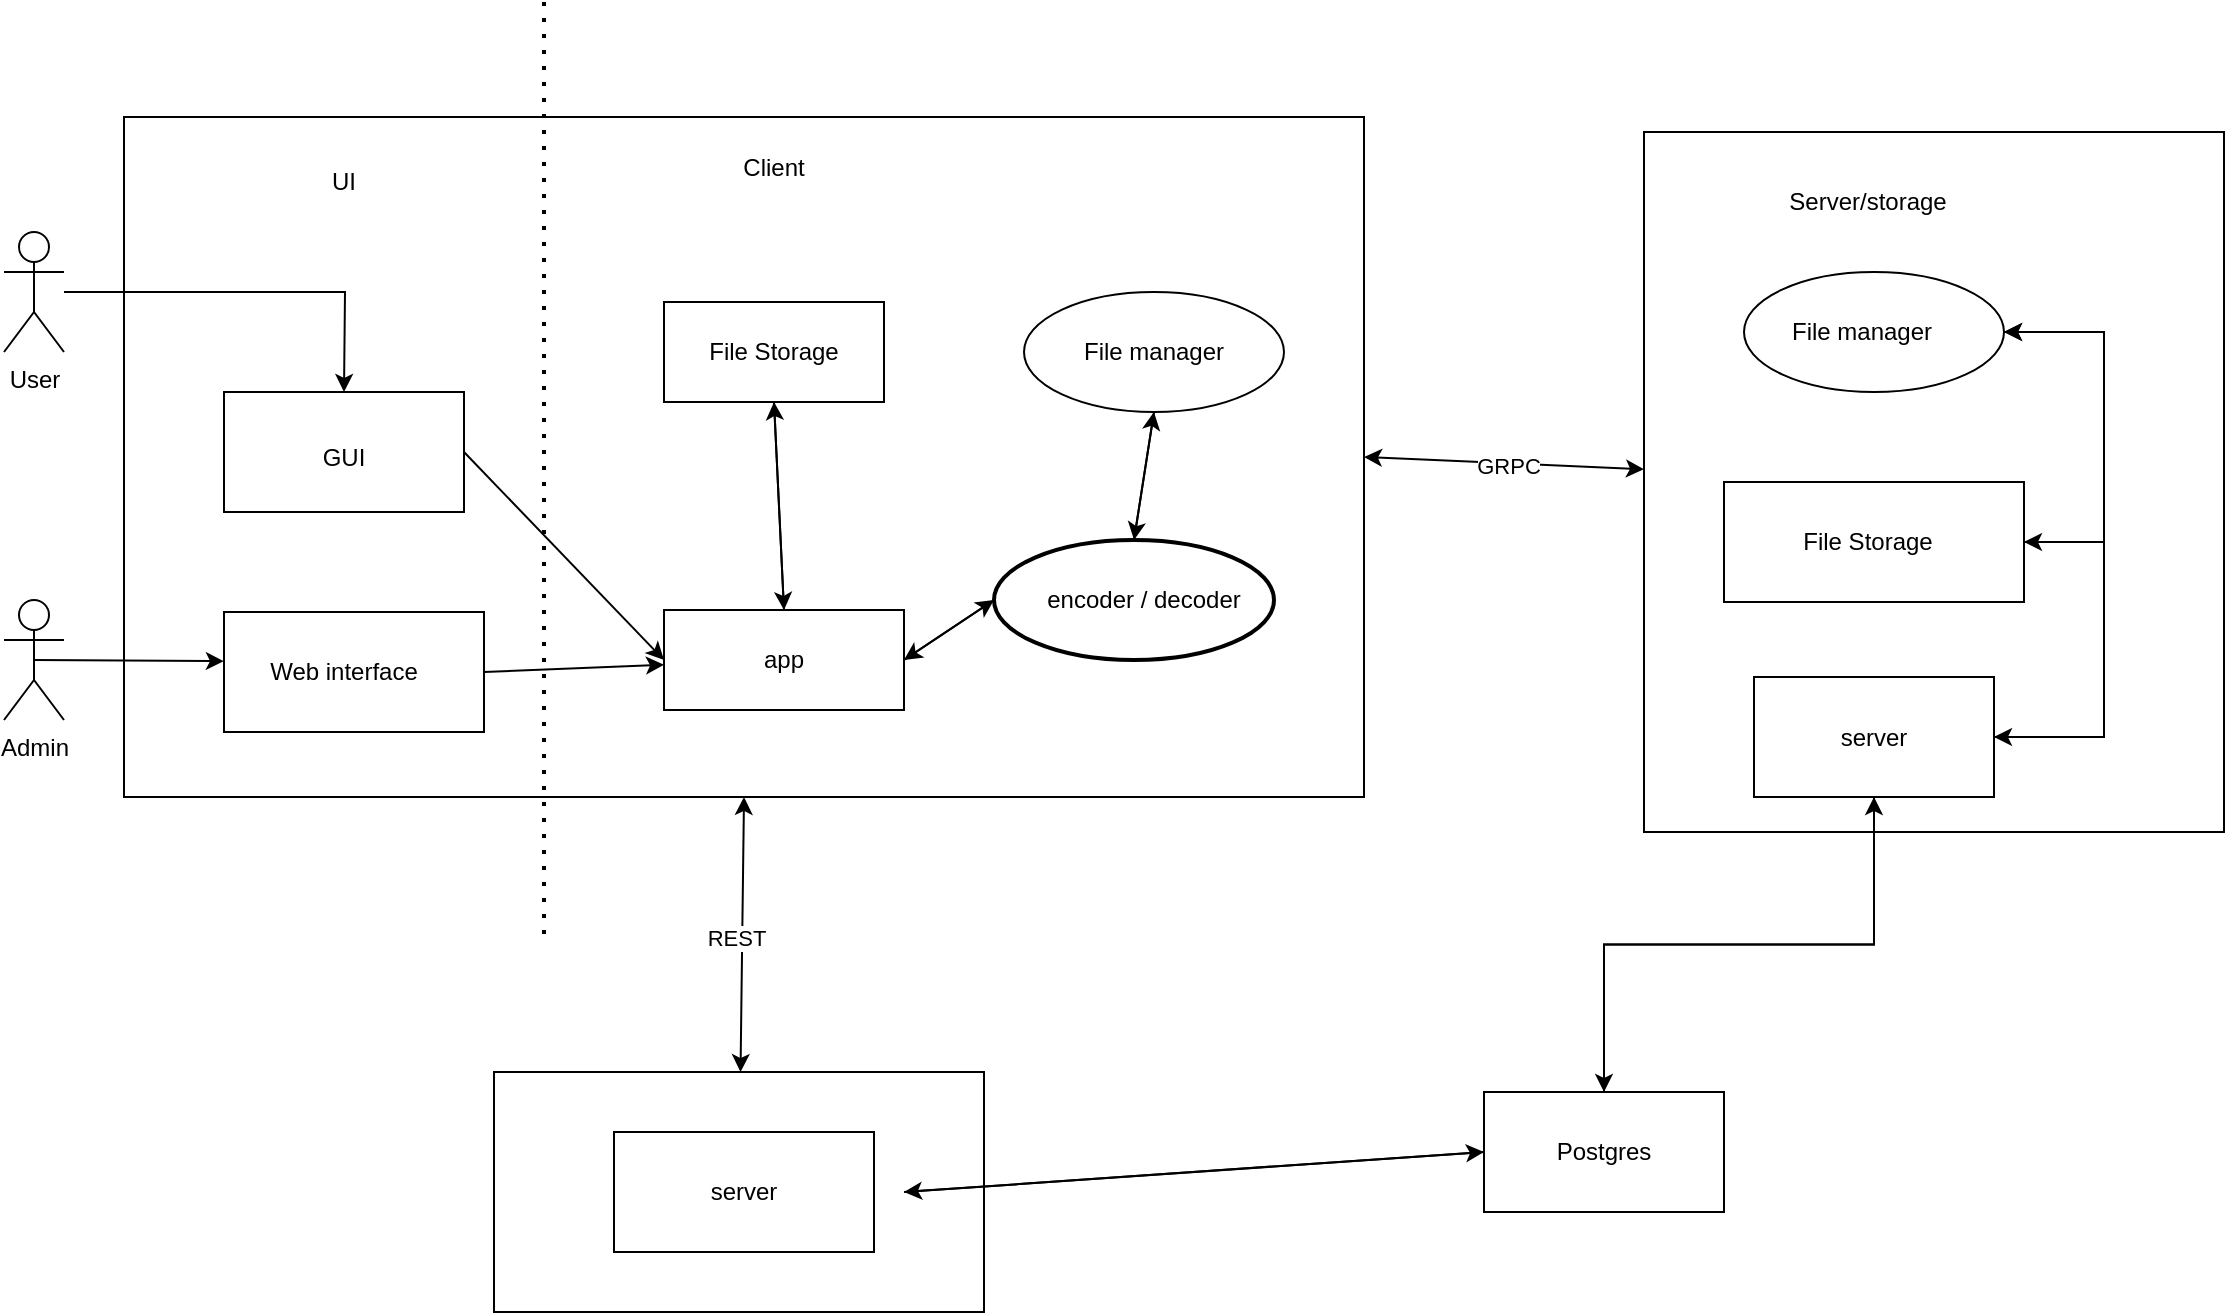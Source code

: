 <mxfile version="21.6.2" type="github">
  <diagram name="Страница 1" id="QG4lw_gwYli3VmN4gazu">
    <mxGraphModel dx="1687" dy="854" grid="0" gridSize="10" guides="1" tooltips="1" connect="1" arrows="1" fold="1" page="1" pageScale="1" pageWidth="1169" pageHeight="827" math="0" shadow="0">
      <root>
        <mxCell id="0" />
        <mxCell id="1" parent="0" />
        <mxCell id="WlWlzccpBVXDmkGFudgn-2" value="" style="rounded=0;whiteSpace=wrap;html=1;" vertex="1" parent="1">
          <mxGeometry x="80" y="142.5" width="620" height="340" as="geometry" />
        </mxCell>
        <mxCell id="WlWlzccpBVXDmkGFudgn-4" value="" style="rounded=0;whiteSpace=wrap;html=1;" vertex="1" parent="1">
          <mxGeometry x="840" y="150" width="290" height="350" as="geometry" />
        </mxCell>
        <mxCell id="WlWlzccpBVXDmkGFudgn-5" value="" style="rounded=0;whiteSpace=wrap;html=1;" vertex="1" parent="1">
          <mxGeometry x="265" y="620" width="245" height="120" as="geometry" />
        </mxCell>
        <mxCell id="WlWlzccpBVXDmkGFudgn-82" style="edgeStyle=none;rounded=0;orthogonalLoop=1;jettySize=auto;html=1;exitX=1;exitY=0.5;exitDx=0;exitDy=0;entryX=0;entryY=0.5;entryDx=0;entryDy=0;entryPerimeter=0;" edge="1" parent="1" source="WlWlzccpBVXDmkGFudgn-7" target="WlWlzccpBVXDmkGFudgn-11">
          <mxGeometry relative="1" as="geometry" />
        </mxCell>
        <mxCell id="WlWlzccpBVXDmkGFudgn-94" style="edgeStyle=none;rounded=0;orthogonalLoop=1;jettySize=auto;html=1;exitX=0.5;exitY=0;exitDx=0;exitDy=0;entryX=0.5;entryY=1;entryDx=0;entryDy=0;" edge="1" parent="1" source="WlWlzccpBVXDmkGFudgn-7" target="WlWlzccpBVXDmkGFudgn-8">
          <mxGeometry relative="1" as="geometry" />
        </mxCell>
        <mxCell id="WlWlzccpBVXDmkGFudgn-7" value="app" style="html=1;whiteSpace=wrap;" vertex="1" parent="1">
          <mxGeometry x="350" y="389" width="120" height="50" as="geometry" />
        </mxCell>
        <mxCell id="WlWlzccpBVXDmkGFudgn-95" style="edgeStyle=none;rounded=0;orthogonalLoop=1;jettySize=auto;html=1;exitX=0.5;exitY=1;exitDx=0;exitDy=0;entryX=0.5;entryY=0;entryDx=0;entryDy=0;" edge="1" parent="1" source="WlWlzccpBVXDmkGFudgn-8" target="WlWlzccpBVXDmkGFudgn-7">
          <mxGeometry relative="1" as="geometry" />
        </mxCell>
        <mxCell id="WlWlzccpBVXDmkGFudgn-8" value="&lt;div&gt;File Storage&lt;/div&gt;" style="html=1;whiteSpace=wrap;" vertex="1" parent="1">
          <mxGeometry x="350" y="235" width="110" height="50" as="geometry" />
        </mxCell>
        <mxCell id="WlWlzccpBVXDmkGFudgn-83" style="edgeStyle=none;rounded=0;orthogonalLoop=1;jettySize=auto;html=1;exitX=0;exitY=0.5;exitDx=0;exitDy=0;exitPerimeter=0;entryX=1;entryY=0.5;entryDx=0;entryDy=0;" edge="1" parent="1" source="WlWlzccpBVXDmkGFudgn-11" target="WlWlzccpBVXDmkGFudgn-7">
          <mxGeometry relative="1" as="geometry" />
        </mxCell>
        <mxCell id="WlWlzccpBVXDmkGFudgn-93" style="edgeStyle=none;rounded=0;orthogonalLoop=1;jettySize=auto;html=1;exitX=0.5;exitY=0;exitDx=0;exitDy=0;exitPerimeter=0;entryX=0.5;entryY=1;entryDx=0;entryDy=0;" edge="1" parent="1" source="WlWlzccpBVXDmkGFudgn-11" target="WlWlzccpBVXDmkGFudgn-36">
          <mxGeometry relative="1" as="geometry" />
        </mxCell>
        <mxCell id="WlWlzccpBVXDmkGFudgn-11" value="" style="strokeWidth=2;html=1;shape=mxgraph.flowchart.start_1;whiteSpace=wrap;" vertex="1" parent="1">
          <mxGeometry x="515" y="354" width="140" height="60" as="geometry" />
        </mxCell>
        <mxCell id="WlWlzccpBVXDmkGFudgn-100" style="edgeStyle=orthogonalEdgeStyle;rounded=0;orthogonalLoop=1;jettySize=auto;html=1;exitX=1;exitY=0.5;exitDx=0;exitDy=0;entryX=1;entryY=0.5;entryDx=0;entryDy=0;" edge="1" parent="1" source="WlWlzccpBVXDmkGFudgn-13" target="WlWlzccpBVXDmkGFudgn-26">
          <mxGeometry relative="1" as="geometry">
            <Array as="points">
              <mxPoint x="1070" y="355" />
              <mxPoint x="1070" y="250" />
            </Array>
          </mxGeometry>
        </mxCell>
        <mxCell id="WlWlzccpBVXDmkGFudgn-13" value="" style="rounded=0;whiteSpace=wrap;html=1;" vertex="1" parent="1">
          <mxGeometry x="880" y="325" width="150" height="60" as="geometry" />
        </mxCell>
        <mxCell id="WlWlzccpBVXDmkGFudgn-16" value="" style="rounded=0;whiteSpace=wrap;html=1;" vertex="1" parent="1">
          <mxGeometry x="325" y="650" width="130" height="60" as="geometry" />
        </mxCell>
        <mxCell id="WlWlzccpBVXDmkGFudgn-18" value="" style="endArrow=none;dashed=1;html=1;dashPattern=1 3;strokeWidth=2;rounded=0;" edge="1" parent="1">
          <mxGeometry width="50" height="50" relative="1" as="geometry">
            <mxPoint x="290" y="85" as="sourcePoint" />
            <mxPoint x="290" y="555" as="targetPoint" />
          </mxGeometry>
        </mxCell>
        <mxCell id="WlWlzccpBVXDmkGFudgn-34" value="encoder / decoder" style="text;html=1;strokeColor=none;fillColor=none;align=center;verticalAlign=middle;whiteSpace=wrap;rounded=0;" vertex="1" parent="1">
          <mxGeometry x="540" y="369" width="100" height="30" as="geometry" />
        </mxCell>
        <mxCell id="WlWlzccpBVXDmkGFudgn-35" value="" style="group" vertex="1" connectable="0" parent="1">
          <mxGeometry x="530" y="230" width="130" height="60" as="geometry" />
        </mxCell>
        <mxCell id="WlWlzccpBVXDmkGFudgn-36" value="" style="ellipse;whiteSpace=wrap;html=1;" vertex="1" parent="WlWlzccpBVXDmkGFudgn-35">
          <mxGeometry width="130" height="60" as="geometry" />
        </mxCell>
        <mxCell id="WlWlzccpBVXDmkGFudgn-37" value="File manager" style="text;html=1;strokeColor=none;fillColor=none;align=center;verticalAlign=middle;whiteSpace=wrap;rounded=0;" vertex="1" parent="WlWlzccpBVXDmkGFudgn-35">
          <mxGeometry x="10.84" y="18.75" width="108.33" height="22.5" as="geometry" />
        </mxCell>
        <mxCell id="WlWlzccpBVXDmkGFudgn-38" value="Server/storage" style="text;html=1;strokeColor=none;fillColor=none;align=center;verticalAlign=middle;whiteSpace=wrap;rounded=0;" vertex="1" parent="1">
          <mxGeometry x="887.08" y="170" width="130" height="30" as="geometry" />
        </mxCell>
        <mxCell id="WlWlzccpBVXDmkGFudgn-39" value="server" style="text;html=1;strokeColor=none;fillColor=none;align=center;verticalAlign=middle;whiteSpace=wrap;rounded=0;" vertex="1" parent="1">
          <mxGeometry x="360" y="665" width="60" height="30" as="geometry" />
        </mxCell>
        <mxCell id="WlWlzccpBVXDmkGFudgn-41" value="&lt;div&gt;Client&lt;/div&gt;&lt;div&gt;&lt;br&gt;&lt;/div&gt;" style="text;html=1;strokeColor=none;fillColor=none;align=center;verticalAlign=middle;whiteSpace=wrap;rounded=0;" vertex="1" parent="1">
          <mxGeometry x="375" y="160" width="60" height="30" as="geometry" />
        </mxCell>
        <mxCell id="WlWlzccpBVXDmkGFudgn-49" value="UI" style="text;html=1;strokeColor=none;fillColor=none;align=center;verticalAlign=middle;whiteSpace=wrap;rounded=0;" vertex="1" parent="1">
          <mxGeometry x="160" y="160" width="60" height="30" as="geometry" />
        </mxCell>
        <mxCell id="WlWlzccpBVXDmkGFudgn-77" style="edgeStyle=none;rounded=0;orthogonalLoop=1;jettySize=auto;html=1;exitX=1;exitY=0.5;exitDx=0;exitDy=0;entryX=0;entryY=0.5;entryDx=0;entryDy=0;" edge="1" parent="1" source="WlWlzccpBVXDmkGFudgn-50" target="WlWlzccpBVXDmkGFudgn-7">
          <mxGeometry relative="1" as="geometry" />
        </mxCell>
        <mxCell id="WlWlzccpBVXDmkGFudgn-50" value="" style="rounded=0;whiteSpace=wrap;html=1;" vertex="1" parent="1">
          <mxGeometry x="130" y="280" width="120" height="60" as="geometry" />
        </mxCell>
        <mxCell id="WlWlzccpBVXDmkGFudgn-51" value="" style="rounded=0;whiteSpace=wrap;html=1;" vertex="1" parent="1">
          <mxGeometry x="130" y="390" width="130" height="60" as="geometry" />
        </mxCell>
        <mxCell id="WlWlzccpBVXDmkGFudgn-52" value="&lt;div&gt;GUI&lt;/div&gt;" style="text;html=1;strokeColor=none;fillColor=none;align=center;verticalAlign=middle;whiteSpace=wrap;rounded=0;" vertex="1" parent="1">
          <mxGeometry x="160" y="297.5" width="60" height="30" as="geometry" />
        </mxCell>
        <mxCell id="WlWlzccpBVXDmkGFudgn-76" style="edgeStyle=none;rounded=0;orthogonalLoop=1;jettySize=auto;html=1;exitX=1;exitY=0.5;exitDx=0;exitDy=0;" edge="1" parent="1" source="WlWlzccpBVXDmkGFudgn-53" target="WlWlzccpBVXDmkGFudgn-7">
          <mxGeometry relative="1" as="geometry" />
        </mxCell>
        <mxCell id="WlWlzccpBVXDmkGFudgn-53" value="Web interface" style="text;html=1;strokeColor=none;fillColor=none;align=center;verticalAlign=middle;whiteSpace=wrap;rounded=0;" vertex="1" parent="1">
          <mxGeometry x="120" y="405" width="140" height="30" as="geometry" />
        </mxCell>
        <mxCell id="WlWlzccpBVXDmkGFudgn-56" value="File Storage" style="text;html=1;strokeColor=none;fillColor=none;align=center;verticalAlign=middle;whiteSpace=wrap;rounded=0;" vertex="1" parent="1">
          <mxGeometry x="914.17" y="340" width="75.83" height="30" as="geometry" />
        </mxCell>
        <mxCell id="WlWlzccpBVXDmkGFudgn-102" style="edgeStyle=orthogonalEdgeStyle;rounded=0;orthogonalLoop=1;jettySize=auto;html=1;exitX=0.5;exitY=0;exitDx=0;exitDy=0;entryX=0.5;entryY=1;entryDx=0;entryDy=0;" edge="1" parent="1" source="WlWlzccpBVXDmkGFudgn-59" target="WlWlzccpBVXDmkGFudgn-6">
          <mxGeometry relative="1" as="geometry" />
        </mxCell>
        <mxCell id="WlWlzccpBVXDmkGFudgn-103" style="edgeStyle=none;rounded=0;orthogonalLoop=1;jettySize=auto;html=1;exitX=0;exitY=0.5;exitDx=0;exitDy=0;" edge="1" parent="1" source="WlWlzccpBVXDmkGFudgn-59">
          <mxGeometry relative="1" as="geometry">
            <mxPoint x="470" y="680" as="targetPoint" />
          </mxGeometry>
        </mxCell>
        <mxCell id="WlWlzccpBVXDmkGFudgn-59" value="" style="rounded=0;whiteSpace=wrap;html=1;" vertex="1" parent="1">
          <mxGeometry x="760" y="630" width="120" height="60" as="geometry" />
        </mxCell>
        <mxCell id="WlWlzccpBVXDmkGFudgn-60" value="Postgres" style="text;html=1;strokeColor=none;fillColor=none;align=center;verticalAlign=middle;whiteSpace=wrap;rounded=0;" vertex="1" parent="1">
          <mxGeometry x="790" y="645" width="60" height="30" as="geometry" />
        </mxCell>
        <mxCell id="WlWlzccpBVXDmkGFudgn-71" style="edgeStyle=orthogonalEdgeStyle;rounded=0;orthogonalLoop=1;jettySize=auto;html=1;" edge="1" parent="1" source="WlWlzccpBVXDmkGFudgn-61">
          <mxGeometry relative="1" as="geometry">
            <mxPoint x="190" y="280" as="targetPoint" />
          </mxGeometry>
        </mxCell>
        <mxCell id="WlWlzccpBVXDmkGFudgn-61" value="User" style="shape=umlActor;verticalLabelPosition=bottom;verticalAlign=top;html=1;outlineConnect=0;" vertex="1" parent="1">
          <mxGeometry x="20" y="200" width="30" height="60" as="geometry" />
        </mxCell>
        <mxCell id="WlWlzccpBVXDmkGFudgn-74" style="edgeStyle=none;rounded=0;orthogonalLoop=1;jettySize=auto;html=1;exitX=0.5;exitY=0.5;exitDx=0;exitDy=0;exitPerimeter=0;entryX=0.071;entryY=0.32;entryDx=0;entryDy=0;entryPerimeter=0;" edge="1" parent="1" source="WlWlzccpBVXDmkGFudgn-62" target="WlWlzccpBVXDmkGFudgn-53">
          <mxGeometry relative="1" as="geometry" />
        </mxCell>
        <mxCell id="WlWlzccpBVXDmkGFudgn-62" value="Admin" style="shape=umlActor;verticalLabelPosition=bottom;verticalAlign=top;html=1;outlineConnect=0;" vertex="1" parent="1">
          <mxGeometry x="20" y="384" width="30" height="60" as="geometry" />
        </mxCell>
        <mxCell id="WlWlzccpBVXDmkGFudgn-75" style="edgeStyle=none;rounded=0;orthogonalLoop=1;jettySize=auto;html=1;exitX=0.75;exitY=0;exitDx=0;exitDy=0;" edge="1" parent="1" source="WlWlzccpBVXDmkGFudgn-34" target="WlWlzccpBVXDmkGFudgn-34">
          <mxGeometry relative="1" as="geometry" />
        </mxCell>
        <mxCell id="WlWlzccpBVXDmkGFudgn-84" value="" style="group" vertex="1" connectable="0" parent="1">
          <mxGeometry x="890" y="220" width="130" height="60" as="geometry" />
        </mxCell>
        <mxCell id="WlWlzccpBVXDmkGFudgn-29" value="" style="group" vertex="1" connectable="0" parent="WlWlzccpBVXDmkGFudgn-84">
          <mxGeometry width="130" height="60" as="geometry" />
        </mxCell>
        <mxCell id="WlWlzccpBVXDmkGFudgn-26" value="" style="ellipse;whiteSpace=wrap;html=1;" vertex="1" parent="WlWlzccpBVXDmkGFudgn-29">
          <mxGeometry width="130" height="60" as="geometry" />
        </mxCell>
        <mxCell id="WlWlzccpBVXDmkGFudgn-28" value="File manager" style="text;html=1;strokeColor=none;fillColor=none;align=center;verticalAlign=middle;whiteSpace=wrap;rounded=0;" vertex="1" parent="WlWlzccpBVXDmkGFudgn-84">
          <mxGeometry x="5.003" y="17.5" width="108.333" height="25" as="geometry" />
        </mxCell>
        <mxCell id="WlWlzccpBVXDmkGFudgn-85" value="" style="group" vertex="1" connectable="0" parent="1">
          <mxGeometry x="895" y="422.5" width="120" height="60" as="geometry" />
        </mxCell>
        <mxCell id="WlWlzccpBVXDmkGFudgn-6" value="" style="rounded=0;whiteSpace=wrap;html=1;" vertex="1" parent="WlWlzccpBVXDmkGFudgn-85">
          <mxGeometry width="120" height="60" as="geometry" />
        </mxCell>
        <mxCell id="WlWlzccpBVXDmkGFudgn-40" value="server" style="text;html=1;strokeColor=none;fillColor=none;align=center;verticalAlign=middle;whiteSpace=wrap;rounded=0;" vertex="1" parent="WlWlzccpBVXDmkGFudgn-85">
          <mxGeometry x="30" y="15" width="60" height="30" as="geometry" />
        </mxCell>
        <mxCell id="WlWlzccpBVXDmkGFudgn-92" style="edgeStyle=none;rounded=0;orthogonalLoop=1;jettySize=auto;html=1;exitX=0.5;exitY=1;exitDx=0;exitDy=0;entryX=0.5;entryY=0;entryDx=0;entryDy=0;entryPerimeter=0;" edge="1" parent="1" source="WlWlzccpBVXDmkGFudgn-36" target="WlWlzccpBVXDmkGFudgn-11">
          <mxGeometry relative="1" as="geometry" />
        </mxCell>
        <mxCell id="WlWlzccpBVXDmkGFudgn-98" style="edgeStyle=orthogonalEdgeStyle;rounded=0;orthogonalLoop=1;jettySize=auto;html=1;exitX=1;exitY=0.5;exitDx=0;exitDy=0;entryX=1;entryY=0.5;entryDx=0;entryDy=0;" edge="1" parent="1" source="WlWlzccpBVXDmkGFudgn-26" target="WlWlzccpBVXDmkGFudgn-6">
          <mxGeometry relative="1" as="geometry">
            <Array as="points">
              <mxPoint x="1070" y="250" />
              <mxPoint x="1070" y="453" />
            </Array>
          </mxGeometry>
        </mxCell>
        <mxCell id="WlWlzccpBVXDmkGFudgn-99" style="edgeStyle=orthogonalEdgeStyle;rounded=0;orthogonalLoop=1;jettySize=auto;html=1;exitX=1;exitY=0.5;exitDx=0;exitDy=0;entryX=1;entryY=0.5;entryDx=0;entryDy=0;" edge="1" parent="1" source="WlWlzccpBVXDmkGFudgn-6" target="WlWlzccpBVXDmkGFudgn-26">
          <mxGeometry relative="1" as="geometry">
            <Array as="points">
              <mxPoint x="1070" y="453" />
              <mxPoint x="1070" y="250" />
            </Array>
          </mxGeometry>
        </mxCell>
        <mxCell id="WlWlzccpBVXDmkGFudgn-101" style="edgeStyle=orthogonalEdgeStyle;rounded=0;orthogonalLoop=1;jettySize=auto;html=1;exitX=1;exitY=0.5;exitDx=0;exitDy=0;entryX=1;entryY=0.5;entryDx=0;entryDy=0;" edge="1" parent="1" source="WlWlzccpBVXDmkGFudgn-6" target="WlWlzccpBVXDmkGFudgn-13">
          <mxGeometry relative="1" as="geometry">
            <Array as="points">
              <mxPoint x="1070" y="453" />
              <mxPoint x="1070" y="355" />
            </Array>
          </mxGeometry>
        </mxCell>
        <mxCell id="WlWlzccpBVXDmkGFudgn-80" style="edgeStyle=none;rounded=0;orthogonalLoop=1;jettySize=auto;html=1;entryX=0;entryY=0.5;entryDx=0;entryDy=0;" edge="1" parent="1" target="WlWlzccpBVXDmkGFudgn-59">
          <mxGeometry relative="1" as="geometry">
            <mxPoint x="470" y="680" as="sourcePoint" />
          </mxGeometry>
        </mxCell>
        <mxCell id="WlWlzccpBVXDmkGFudgn-104" value="" style="endArrow=classic;startArrow=classic;html=1;rounded=0;entryX=0.5;entryY=1;entryDx=0;entryDy=0;" edge="1" parent="1" source="WlWlzccpBVXDmkGFudgn-5" target="WlWlzccpBVXDmkGFudgn-2">
          <mxGeometry width="50" height="50" relative="1" as="geometry">
            <mxPoint x="390" y="540" as="sourcePoint" />
            <mxPoint x="620" y="420" as="targetPoint" />
          </mxGeometry>
        </mxCell>
        <mxCell id="WlWlzccpBVXDmkGFudgn-115" value="REST" style="edgeLabel;html=1;align=center;verticalAlign=middle;resizable=0;points=[];" vertex="1" connectable="0" parent="WlWlzccpBVXDmkGFudgn-104">
          <mxGeometry x="-0.024" y="3" relative="1" as="geometry">
            <mxPoint as="offset" />
          </mxGeometry>
        </mxCell>
        <mxCell id="WlWlzccpBVXDmkGFudgn-108" style="edgeStyle=orthogonalEdgeStyle;rounded=0;orthogonalLoop=1;jettySize=auto;html=1;exitX=0.5;exitY=1;exitDx=0;exitDy=0;entryX=0.5;entryY=0;entryDx=0;entryDy=0;" edge="1" parent="1" source="WlWlzccpBVXDmkGFudgn-6" target="WlWlzccpBVXDmkGFudgn-59">
          <mxGeometry relative="1" as="geometry" />
        </mxCell>
        <mxCell id="WlWlzccpBVXDmkGFudgn-109" value="" style="endArrow=classic;startArrow=classic;html=1;rounded=0;exitX=1;exitY=0.5;exitDx=0;exitDy=0;" edge="1" parent="1" source="WlWlzccpBVXDmkGFudgn-2" target="WlWlzccpBVXDmkGFudgn-4">
          <mxGeometry width="50" height="50" relative="1" as="geometry">
            <mxPoint x="570" y="480" as="sourcePoint" />
            <mxPoint x="620" y="430" as="targetPoint" />
          </mxGeometry>
        </mxCell>
        <mxCell id="WlWlzccpBVXDmkGFudgn-110" value="GRPC" style="edgeLabel;html=1;align=center;verticalAlign=middle;resizable=0;points=[];" vertex="1" connectable="0" parent="WlWlzccpBVXDmkGFudgn-109">
          <mxGeometry x="0.026" y="-1" relative="1" as="geometry">
            <mxPoint as="offset" />
          </mxGeometry>
        </mxCell>
      </root>
    </mxGraphModel>
  </diagram>
</mxfile>
